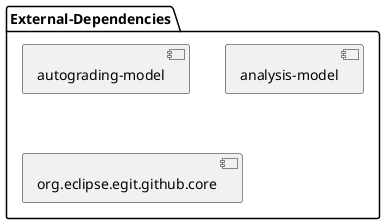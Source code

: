 @startuml


package (External-Dependencies) {
[autograding-model]

[analysis-model]

[org.eclipse.egit.github.core]
}

@enduml